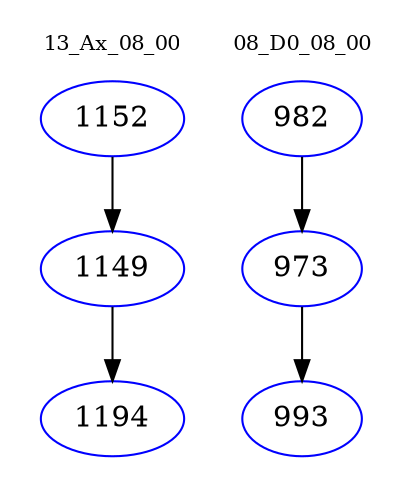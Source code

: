digraph{
subgraph cluster_0 {
color = white
label = "13_Ax_08_00";
fontsize=10;
T0_1152 [label="1152", color="blue"]
T0_1152 -> T0_1149 [color="black"]
T0_1149 [label="1149", color="blue"]
T0_1149 -> T0_1194 [color="black"]
T0_1194 [label="1194", color="blue"]
}
subgraph cluster_1 {
color = white
label = "08_D0_08_00";
fontsize=10;
T1_982 [label="982", color="blue"]
T1_982 -> T1_973 [color="black"]
T1_973 [label="973", color="blue"]
T1_973 -> T1_993 [color="black"]
T1_993 [label="993", color="blue"]
}
}
